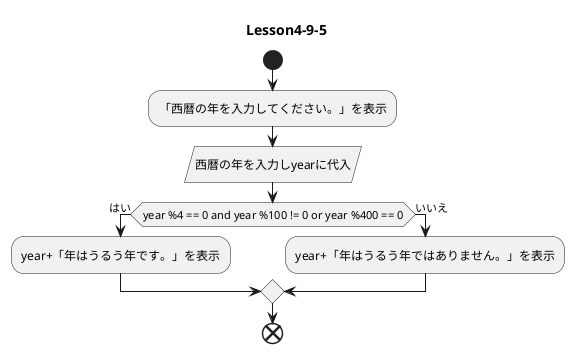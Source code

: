 @startuml
title Lesson4-9-5

start

:「西暦の年を入力してください。」を表示;
:西暦の年を入力しyearに代入/
if (year %4 == 0 and year %100 != 0 or year %400 == 0) then (はい)
   :year+「年はうるう年です。」を表示;
else (いいえ)
   :year+「年はうるう年ではありません。」を表示;
endif

end

@enduml